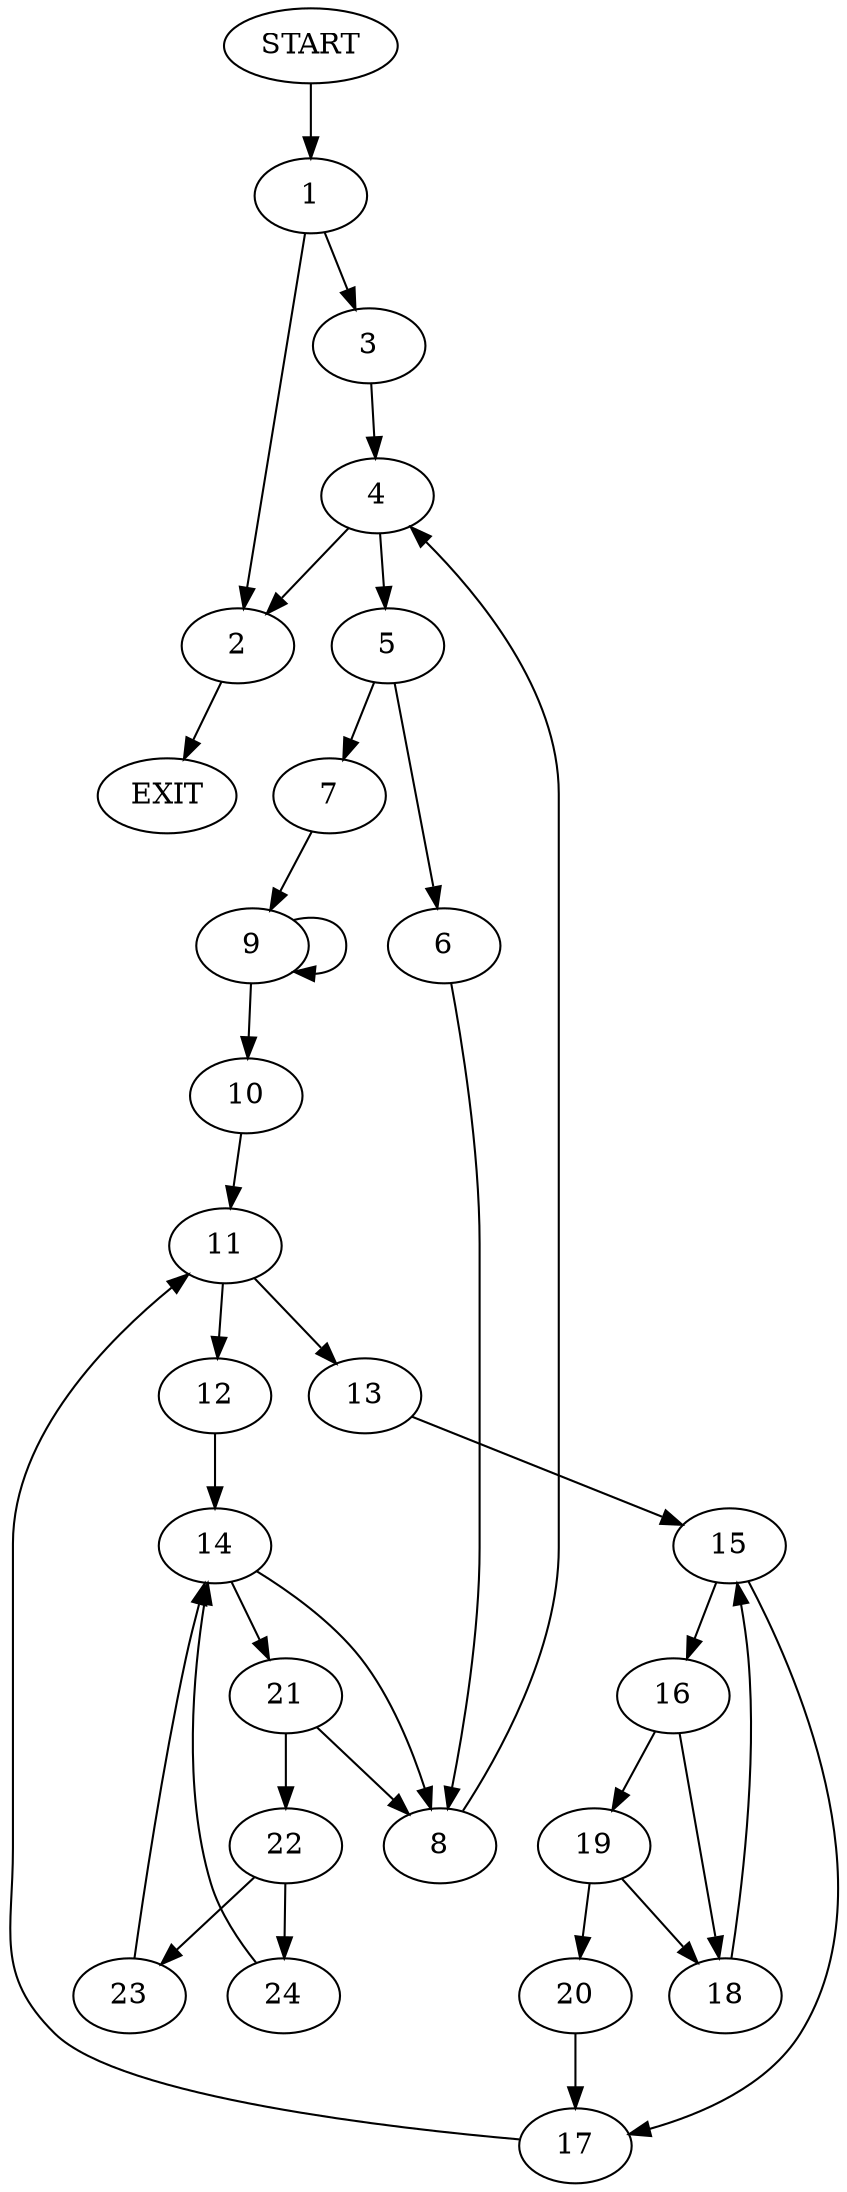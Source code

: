 digraph {
0 [label="START"]
25 [label="EXIT"]
0 -> 1
1 -> 2
1 -> 3
3 -> 4
2 -> 25
4 -> 5
4 -> 2
5 -> 6
5 -> 7
6 -> 8
7 -> 9
8 -> 4
9 -> 10
9 -> 9
10 -> 11
11 -> 12
11 -> 13
12 -> 14
13 -> 15
15 -> 16
15 -> 17
16 -> 18
16 -> 19
17 -> 11
19 -> 20
19 -> 18
18 -> 15
20 -> 17
14 -> 8
14 -> 21
21 -> 8
21 -> 22
22 -> 23
22 -> 24
24 -> 14
23 -> 14
}
